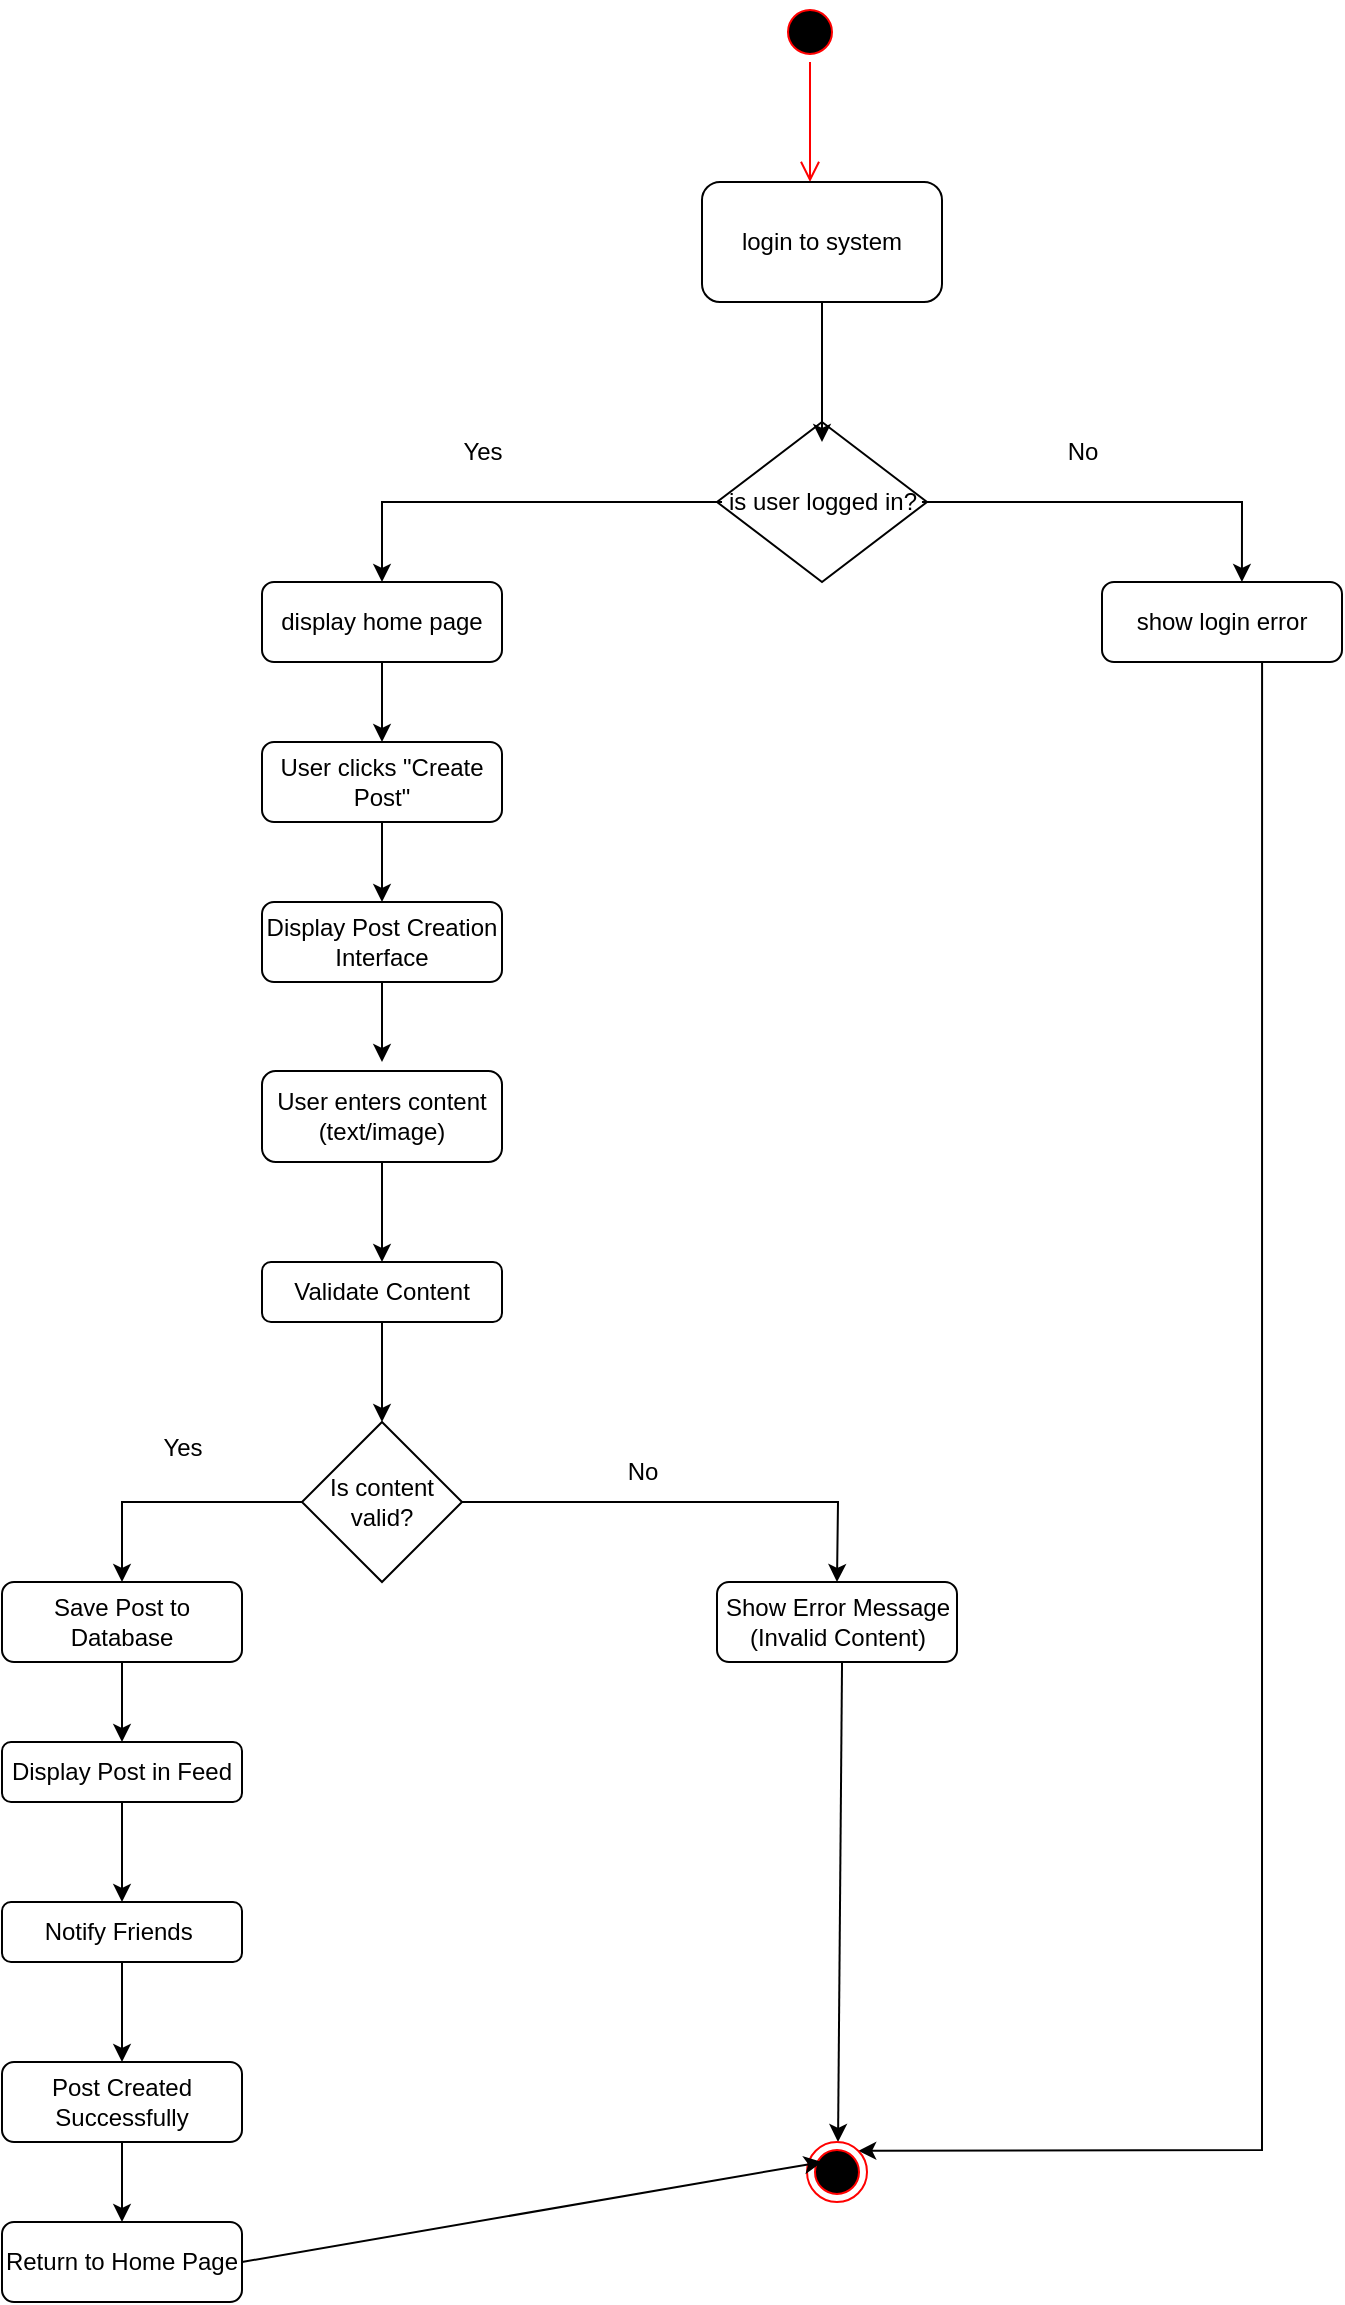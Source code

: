 <mxfile version="24.9.0">
  <diagram id="C5RBs43oDa-KdzZeNtuy" name="Page-1">
    <mxGraphModel dx="2100" dy="1156" grid="1" gridSize="10" guides="1" tooltips="1" connect="1" arrows="1" fold="1" page="1" pageScale="1" pageWidth="827" pageHeight="1169" math="0" shadow="0">
      <root>
        <mxCell id="WIyWlLk6GJQsqaUBKTNV-0" />
        <mxCell id="WIyWlLk6GJQsqaUBKTNV-1" parent="WIyWlLk6GJQsqaUBKTNV-0" />
        <mxCell id="AktYs5Hn5w5Kbw9XCL-h-2" value="" style="ellipse;html=1;shape=startState;fillColor=#000000;strokeColor=#ff0000;" vertex="1" parent="WIyWlLk6GJQsqaUBKTNV-1">
          <mxGeometry x="399" y="50" width="30" height="30" as="geometry" />
        </mxCell>
        <mxCell id="AktYs5Hn5w5Kbw9XCL-h-3" value="" style="edgeStyle=orthogonalEdgeStyle;html=1;verticalAlign=bottom;endArrow=open;endSize=8;strokeColor=#ff0000;rounded=0;" edge="1" source="AktYs5Hn5w5Kbw9XCL-h-2" parent="WIyWlLk6GJQsqaUBKTNV-1">
          <mxGeometry relative="1" as="geometry">
            <mxPoint x="414" y="140" as="targetPoint" />
          </mxGeometry>
        </mxCell>
        <mxCell id="AktYs5Hn5w5Kbw9XCL-h-5" value="login to system" style="rounded=1;whiteSpace=wrap;html=1;" vertex="1" parent="WIyWlLk6GJQsqaUBKTNV-1">
          <mxGeometry x="360" y="140" width="120" height="60" as="geometry" />
        </mxCell>
        <mxCell id="AktYs5Hn5w5Kbw9XCL-h-6" value="is user logged in?" style="rhombus;whiteSpace=wrap;html=1;" vertex="1" parent="WIyWlLk6GJQsqaUBKTNV-1">
          <mxGeometry x="367.5" y="260" width="105" height="80" as="geometry" />
        </mxCell>
        <mxCell id="AktYs5Hn5w5Kbw9XCL-h-7" value="" style="endArrow=classic;html=1;rounded=0;entryX=0.5;entryY=0.125;entryDx=0;entryDy=0;entryPerimeter=0;" edge="1" parent="WIyWlLk6GJQsqaUBKTNV-1" target="AktYs5Hn5w5Kbw9XCL-h-6">
          <mxGeometry width="50" height="50" relative="1" as="geometry">
            <mxPoint x="420" y="200" as="sourcePoint" />
            <mxPoint x="440" y="280" as="targetPoint" />
          </mxGeometry>
        </mxCell>
        <mxCell id="AktYs5Hn5w5Kbw9XCL-h-8" value="" style="endArrow=classic;html=1;rounded=0;exitX=0.976;exitY=0.5;exitDx=0;exitDy=0;exitPerimeter=0;entryX=0.583;entryY=0;entryDx=0;entryDy=0;entryPerimeter=0;" edge="1" parent="WIyWlLk6GJQsqaUBKTNV-1" source="AktYs5Hn5w5Kbw9XCL-h-6" target="AktYs5Hn5w5Kbw9XCL-h-10">
          <mxGeometry width="50" height="50" relative="1" as="geometry">
            <mxPoint x="390" y="330" as="sourcePoint" />
            <mxPoint x="600" y="300" as="targetPoint" />
            <Array as="points">
              <mxPoint x="630" y="300" />
            </Array>
          </mxGeometry>
        </mxCell>
        <mxCell id="AktYs5Hn5w5Kbw9XCL-h-9" value="No" style="text;html=1;align=center;verticalAlign=middle;resizable=0;points=[];autosize=1;strokeColor=none;fillColor=none;" vertex="1" parent="WIyWlLk6GJQsqaUBKTNV-1">
          <mxGeometry x="530" y="260" width="40" height="30" as="geometry" />
        </mxCell>
        <mxCell id="AktYs5Hn5w5Kbw9XCL-h-10" value="show login error" style="rounded=1;whiteSpace=wrap;html=1;" vertex="1" parent="WIyWlLk6GJQsqaUBKTNV-1">
          <mxGeometry x="560" y="340" width="120" height="40" as="geometry" />
        </mxCell>
        <mxCell id="AktYs5Hn5w5Kbw9XCL-h-11" value="" style="endArrow=classic;html=1;rounded=0;exitX=0.024;exitY=0.5;exitDx=0;exitDy=0;exitPerimeter=0;" edge="1" parent="WIyWlLk6GJQsqaUBKTNV-1" source="AktYs5Hn5w5Kbw9XCL-h-6" target="AktYs5Hn5w5Kbw9XCL-h-12">
          <mxGeometry width="50" height="50" relative="1" as="geometry">
            <mxPoint x="390" y="330" as="sourcePoint" />
            <mxPoint x="200" y="290" as="targetPoint" />
            <Array as="points">
              <mxPoint x="200" y="300" />
            </Array>
          </mxGeometry>
        </mxCell>
        <mxCell id="AktYs5Hn5w5Kbw9XCL-h-12" value="display home page" style="rounded=1;whiteSpace=wrap;html=1;" vertex="1" parent="WIyWlLk6GJQsqaUBKTNV-1">
          <mxGeometry x="140" y="340" width="120" height="40" as="geometry" />
        </mxCell>
        <mxCell id="AktYs5Hn5w5Kbw9XCL-h-13" value="Yes" style="text;html=1;align=center;verticalAlign=middle;resizable=0;points=[];autosize=1;strokeColor=none;fillColor=none;" vertex="1" parent="WIyWlLk6GJQsqaUBKTNV-1">
          <mxGeometry x="230" y="260" width="40" height="30" as="geometry" />
        </mxCell>
        <mxCell id="AktYs5Hn5w5Kbw9XCL-h-14" value="User clicks &quot;Create Post&quot;" style="rounded=1;whiteSpace=wrap;html=1;" vertex="1" parent="WIyWlLk6GJQsqaUBKTNV-1">
          <mxGeometry x="140" y="420" width="120" height="40" as="geometry" />
        </mxCell>
        <mxCell id="AktYs5Hn5w5Kbw9XCL-h-15" value="" style="endArrow=classic;html=1;rounded=0;exitX=0.5;exitY=1;exitDx=0;exitDy=0;exitPerimeter=0;entryX=0.5;entryY=0;entryDx=0;entryDy=0;entryPerimeter=0;" edge="1" parent="WIyWlLk6GJQsqaUBKTNV-1" source="AktYs5Hn5w5Kbw9XCL-h-12" target="AktYs5Hn5w5Kbw9XCL-h-14">
          <mxGeometry width="50" height="50" relative="1" as="geometry">
            <mxPoint x="380" y="400" as="sourcePoint" />
            <mxPoint x="380" y="520" as="targetPoint" />
          </mxGeometry>
        </mxCell>
        <mxCell id="AktYs5Hn5w5Kbw9XCL-h-16" value="Display Post Creation Interface" style="rounded=1;whiteSpace=wrap;html=1;" vertex="1" parent="WIyWlLk6GJQsqaUBKTNV-1">
          <mxGeometry x="140" y="500" width="120" height="40" as="geometry" />
        </mxCell>
        <mxCell id="AktYs5Hn5w5Kbw9XCL-h-17" value="" style="endArrow=classic;html=1;rounded=0;exitX=0.5;exitY=1;exitDx=0;exitDy=0;exitPerimeter=0;" edge="1" parent="WIyWlLk6GJQsqaUBKTNV-1" source="AktYs5Hn5w5Kbw9XCL-h-14">
          <mxGeometry width="50" height="50" relative="1" as="geometry">
            <mxPoint x="380" y="400" as="sourcePoint" />
            <mxPoint x="200" y="500" as="targetPoint" />
          </mxGeometry>
        </mxCell>
        <mxCell id="AktYs5Hn5w5Kbw9XCL-h-19" value="" style="endArrow=classic;html=1;rounded=0;exitX=0.5;exitY=1;exitDx=0;exitDy=0;" edge="1" parent="WIyWlLk6GJQsqaUBKTNV-1" source="AktYs5Hn5w5Kbw9XCL-h-16">
          <mxGeometry width="50" height="50" relative="1" as="geometry">
            <mxPoint x="400" y="520" as="sourcePoint" />
            <mxPoint x="200" y="580" as="targetPoint" />
          </mxGeometry>
        </mxCell>
        <mxCell id="AktYs5Hn5w5Kbw9XCL-h-20" value="User enters content (text/image)" style="rounded=1;whiteSpace=wrap;html=1;" vertex="1" parent="WIyWlLk6GJQsqaUBKTNV-1">
          <mxGeometry x="140" y="584.5" width="120" height="45.5" as="geometry" />
        </mxCell>
        <mxCell id="AktYs5Hn5w5Kbw9XCL-h-21" value="Validate Content" style="rounded=1;whiteSpace=wrap;html=1;" vertex="1" parent="WIyWlLk6GJQsqaUBKTNV-1">
          <mxGeometry x="140" y="680" width="120" height="30" as="geometry" />
        </mxCell>
        <mxCell id="AktYs5Hn5w5Kbw9XCL-h-22" value="" style="endArrow=classic;html=1;rounded=0;exitX=0.5;exitY=1;exitDx=0;exitDy=0;exitPerimeter=0;" edge="1" parent="WIyWlLk6GJQsqaUBKTNV-1" source="AktYs5Hn5w5Kbw9XCL-h-20">
          <mxGeometry width="50" height="50" relative="1" as="geometry">
            <mxPoint x="400" y="520" as="sourcePoint" />
            <mxPoint x="200" y="680" as="targetPoint" />
          </mxGeometry>
        </mxCell>
        <mxCell id="AktYs5Hn5w5Kbw9XCL-h-23" value="Is content valid?" style="rhombus;whiteSpace=wrap;html=1;" vertex="1" parent="WIyWlLk6GJQsqaUBKTNV-1">
          <mxGeometry x="160" y="760" width="80" height="80" as="geometry" />
        </mxCell>
        <mxCell id="AktYs5Hn5w5Kbw9XCL-h-24" value="" style="endArrow=classic;html=1;rounded=0;exitX=0.5;exitY=1;exitDx=0;exitDy=0;exitPerimeter=0;entryX=0.5;entryY=0;entryDx=0;entryDy=0;entryPerimeter=0;" edge="1" parent="WIyWlLk6GJQsqaUBKTNV-1" source="AktYs5Hn5w5Kbw9XCL-h-21" target="AktYs5Hn5w5Kbw9XCL-h-23">
          <mxGeometry width="50" height="50" relative="1" as="geometry">
            <mxPoint x="390" y="690" as="sourcePoint" />
            <mxPoint x="340" y="880" as="targetPoint" />
          </mxGeometry>
        </mxCell>
        <mxCell id="AktYs5Hn5w5Kbw9XCL-h-25" value="" style="endArrow=classic;html=1;rounded=0;entryX=0.5;entryY=0;entryDx=0;entryDy=0;" edge="1" parent="WIyWlLk6GJQsqaUBKTNV-1" target="AktYs5Hn5w5Kbw9XCL-h-30">
          <mxGeometry width="50" height="50" relative="1" as="geometry">
            <mxPoint x="240" y="800" as="sourcePoint" />
            <mxPoint x="410" y="800" as="targetPoint" />
            <Array as="points">
              <mxPoint x="428" y="800" />
            </Array>
          </mxGeometry>
        </mxCell>
        <mxCell id="AktYs5Hn5w5Kbw9XCL-h-26" value="" style="endArrow=classic;html=1;rounded=0;exitX=0;exitY=0.5;exitDx=0;exitDy=0;" edge="1" parent="WIyWlLk6GJQsqaUBKTNV-1" source="AktYs5Hn5w5Kbw9XCL-h-23" target="AktYs5Hn5w5Kbw9XCL-h-27">
          <mxGeometry width="50" height="50" relative="1" as="geometry">
            <mxPoint x="200" y="770" as="sourcePoint" />
            <mxPoint x="40" y="810" as="targetPoint" />
            <Array as="points">
              <mxPoint x="70" y="800" />
            </Array>
          </mxGeometry>
        </mxCell>
        <mxCell id="AktYs5Hn5w5Kbw9XCL-h-27" value="Save Post to Database" style="rounded=1;whiteSpace=wrap;html=1;" vertex="1" parent="WIyWlLk6GJQsqaUBKTNV-1">
          <mxGeometry x="10" y="840" width="120" height="40" as="geometry" />
        </mxCell>
        <mxCell id="AktYs5Hn5w5Kbw9XCL-h-28" value="Yes" style="text;html=1;align=center;verticalAlign=middle;resizable=0;points=[];autosize=1;strokeColor=none;fillColor=none;" vertex="1" parent="WIyWlLk6GJQsqaUBKTNV-1">
          <mxGeometry x="80" y="758" width="40" height="30" as="geometry" />
        </mxCell>
        <mxCell id="AktYs5Hn5w5Kbw9XCL-h-29" value="No" style="text;html=1;align=center;verticalAlign=middle;resizable=0;points=[];autosize=1;strokeColor=none;fillColor=none;" vertex="1" parent="WIyWlLk6GJQsqaUBKTNV-1">
          <mxGeometry x="310" y="770" width="40" height="30" as="geometry" />
        </mxCell>
        <mxCell id="AktYs5Hn5w5Kbw9XCL-h-30" value="Show Error Message (Invalid Content)" style="rounded=1;whiteSpace=wrap;html=1;" vertex="1" parent="WIyWlLk6GJQsqaUBKTNV-1">
          <mxGeometry x="367.5" y="840" width="120" height="40" as="geometry" />
        </mxCell>
        <mxCell id="AktYs5Hn5w5Kbw9XCL-h-31" value="Display Post in Feed" style="rounded=1;whiteSpace=wrap;html=1;" vertex="1" parent="WIyWlLk6GJQsqaUBKTNV-1">
          <mxGeometry x="10" y="920" width="120" height="30" as="geometry" />
        </mxCell>
        <mxCell id="AktYs5Hn5w5Kbw9XCL-h-32" value="Notify Friends&amp;nbsp;" style="rounded=1;whiteSpace=wrap;html=1;" vertex="1" parent="WIyWlLk6GJQsqaUBKTNV-1">
          <mxGeometry x="10" y="1000" width="120" height="30" as="geometry" />
        </mxCell>
        <mxCell id="AktYs5Hn5w5Kbw9XCL-h-33" value="Post Created Successfully" style="rounded=1;whiteSpace=wrap;html=1;" vertex="1" parent="WIyWlLk6GJQsqaUBKTNV-1">
          <mxGeometry x="10" y="1080" width="120" height="40" as="geometry" />
        </mxCell>
        <mxCell id="AktYs5Hn5w5Kbw9XCL-h-34" value="Return to Home Page" style="rounded=1;whiteSpace=wrap;html=1;" vertex="1" parent="WIyWlLk6GJQsqaUBKTNV-1">
          <mxGeometry x="10" y="1160" width="120" height="40" as="geometry" />
        </mxCell>
        <mxCell id="AktYs5Hn5w5Kbw9XCL-h-35" value="" style="endArrow=classic;html=1;rounded=0;entryX=0.5;entryY=0;entryDx=0;entryDy=0;entryPerimeter=0;" edge="1" parent="WIyWlLk6GJQsqaUBKTNV-1" target="AktYs5Hn5w5Kbw9XCL-h-31">
          <mxGeometry width="50" height="50" relative="1" as="geometry">
            <mxPoint x="70" y="880" as="sourcePoint" />
            <mxPoint x="320" y="1080" as="targetPoint" />
          </mxGeometry>
        </mxCell>
        <mxCell id="AktYs5Hn5w5Kbw9XCL-h-36" value="" style="endArrow=classic;html=1;rounded=0;exitX=0.5;exitY=1;exitDx=0;exitDy=0;exitPerimeter=0;entryX=0.5;entryY=0;entryDx=0;entryDy=0;" edge="1" parent="WIyWlLk6GJQsqaUBKTNV-1" source="AktYs5Hn5w5Kbw9XCL-h-31" target="AktYs5Hn5w5Kbw9XCL-h-32">
          <mxGeometry width="50" height="50" relative="1" as="geometry">
            <mxPoint x="260" y="1010" as="sourcePoint" />
            <mxPoint x="290" y="1110" as="targetPoint" />
          </mxGeometry>
        </mxCell>
        <mxCell id="AktYs5Hn5w5Kbw9XCL-h-37" value="" style="endArrow=classic;html=1;rounded=0;entryX=0.5;entryY=0;entryDx=0;entryDy=0;" edge="1" parent="WIyWlLk6GJQsqaUBKTNV-1" target="AktYs5Hn5w5Kbw9XCL-h-33">
          <mxGeometry width="50" height="50" relative="1" as="geometry">
            <mxPoint x="70" y="1030" as="sourcePoint" />
            <mxPoint x="70" y="1070" as="targetPoint" />
          </mxGeometry>
        </mxCell>
        <mxCell id="AktYs5Hn5w5Kbw9XCL-h-38" value="" style="endArrow=classic;html=1;rounded=0;exitX=0.5;exitY=1;exitDx=0;exitDy=0;exitPerimeter=0;entryX=0.5;entryY=0;entryDx=0;entryDy=0;entryPerimeter=0;" edge="1" parent="WIyWlLk6GJQsqaUBKTNV-1" source="AktYs5Hn5w5Kbw9XCL-h-33" target="AktYs5Hn5w5Kbw9XCL-h-34">
          <mxGeometry width="50" height="50" relative="1" as="geometry">
            <mxPoint x="260" y="1010" as="sourcePoint" />
            <mxPoint x="270" y="1210" as="targetPoint" />
          </mxGeometry>
        </mxCell>
        <mxCell id="AktYs5Hn5w5Kbw9XCL-h-39" value="" style="endArrow=classic;html=1;rounded=0;exitX=0.521;exitY=1;exitDx=0;exitDy=0;exitPerimeter=0;entryX=0.517;entryY=0;entryDx=0;entryDy=0;entryPerimeter=0;" edge="1" parent="WIyWlLk6GJQsqaUBKTNV-1" source="AktYs5Hn5w5Kbw9XCL-h-30" target="AktYs5Hn5w5Kbw9XCL-h-41">
          <mxGeometry width="50" height="50" relative="1" as="geometry">
            <mxPoint x="300" y="920" as="sourcePoint" />
            <mxPoint x="428" y="1050" as="targetPoint" />
          </mxGeometry>
        </mxCell>
        <mxCell id="AktYs5Hn5w5Kbw9XCL-h-40" value="" style="endArrow=classic;html=1;rounded=0;exitX=0.667;exitY=1;exitDx=0;exitDy=0;exitPerimeter=0;entryX=1;entryY=0;entryDx=0;entryDy=0;" edge="1" parent="WIyWlLk6GJQsqaUBKTNV-1" source="AktYs5Hn5w5Kbw9XCL-h-10" target="AktYs5Hn5w5Kbw9XCL-h-41">
          <mxGeometry width="50" height="50" relative="1" as="geometry">
            <mxPoint x="610" y="630" as="sourcePoint" />
            <mxPoint x="640" y="1150" as="targetPoint" />
            <Array as="points">
              <mxPoint x="640" y="1124" />
            </Array>
          </mxGeometry>
        </mxCell>
        <mxCell id="AktYs5Hn5w5Kbw9XCL-h-41" value="" style="ellipse;html=1;shape=endState;fillColor=#000000;strokeColor=#ff0000;" vertex="1" parent="WIyWlLk6GJQsqaUBKTNV-1">
          <mxGeometry x="412.5" y="1120" width="30" height="30" as="geometry" />
        </mxCell>
        <mxCell id="AktYs5Hn5w5Kbw9XCL-h-42" value="" style="endArrow=classic;html=1;rounded=0;exitX=1;exitY=0.5;exitDx=0;exitDy=0;exitPerimeter=0;entryX=0.25;entryY=0.333;entryDx=0;entryDy=0;entryPerimeter=0;" edge="1" parent="WIyWlLk6GJQsqaUBKTNV-1" source="AktYs5Hn5w5Kbw9XCL-h-34" target="AktYs5Hn5w5Kbw9XCL-h-41">
          <mxGeometry width="50" height="50" relative="1" as="geometry">
            <mxPoint x="330" y="990" as="sourcePoint" />
            <mxPoint x="380" y="940" as="targetPoint" />
          </mxGeometry>
        </mxCell>
      </root>
    </mxGraphModel>
  </diagram>
</mxfile>
